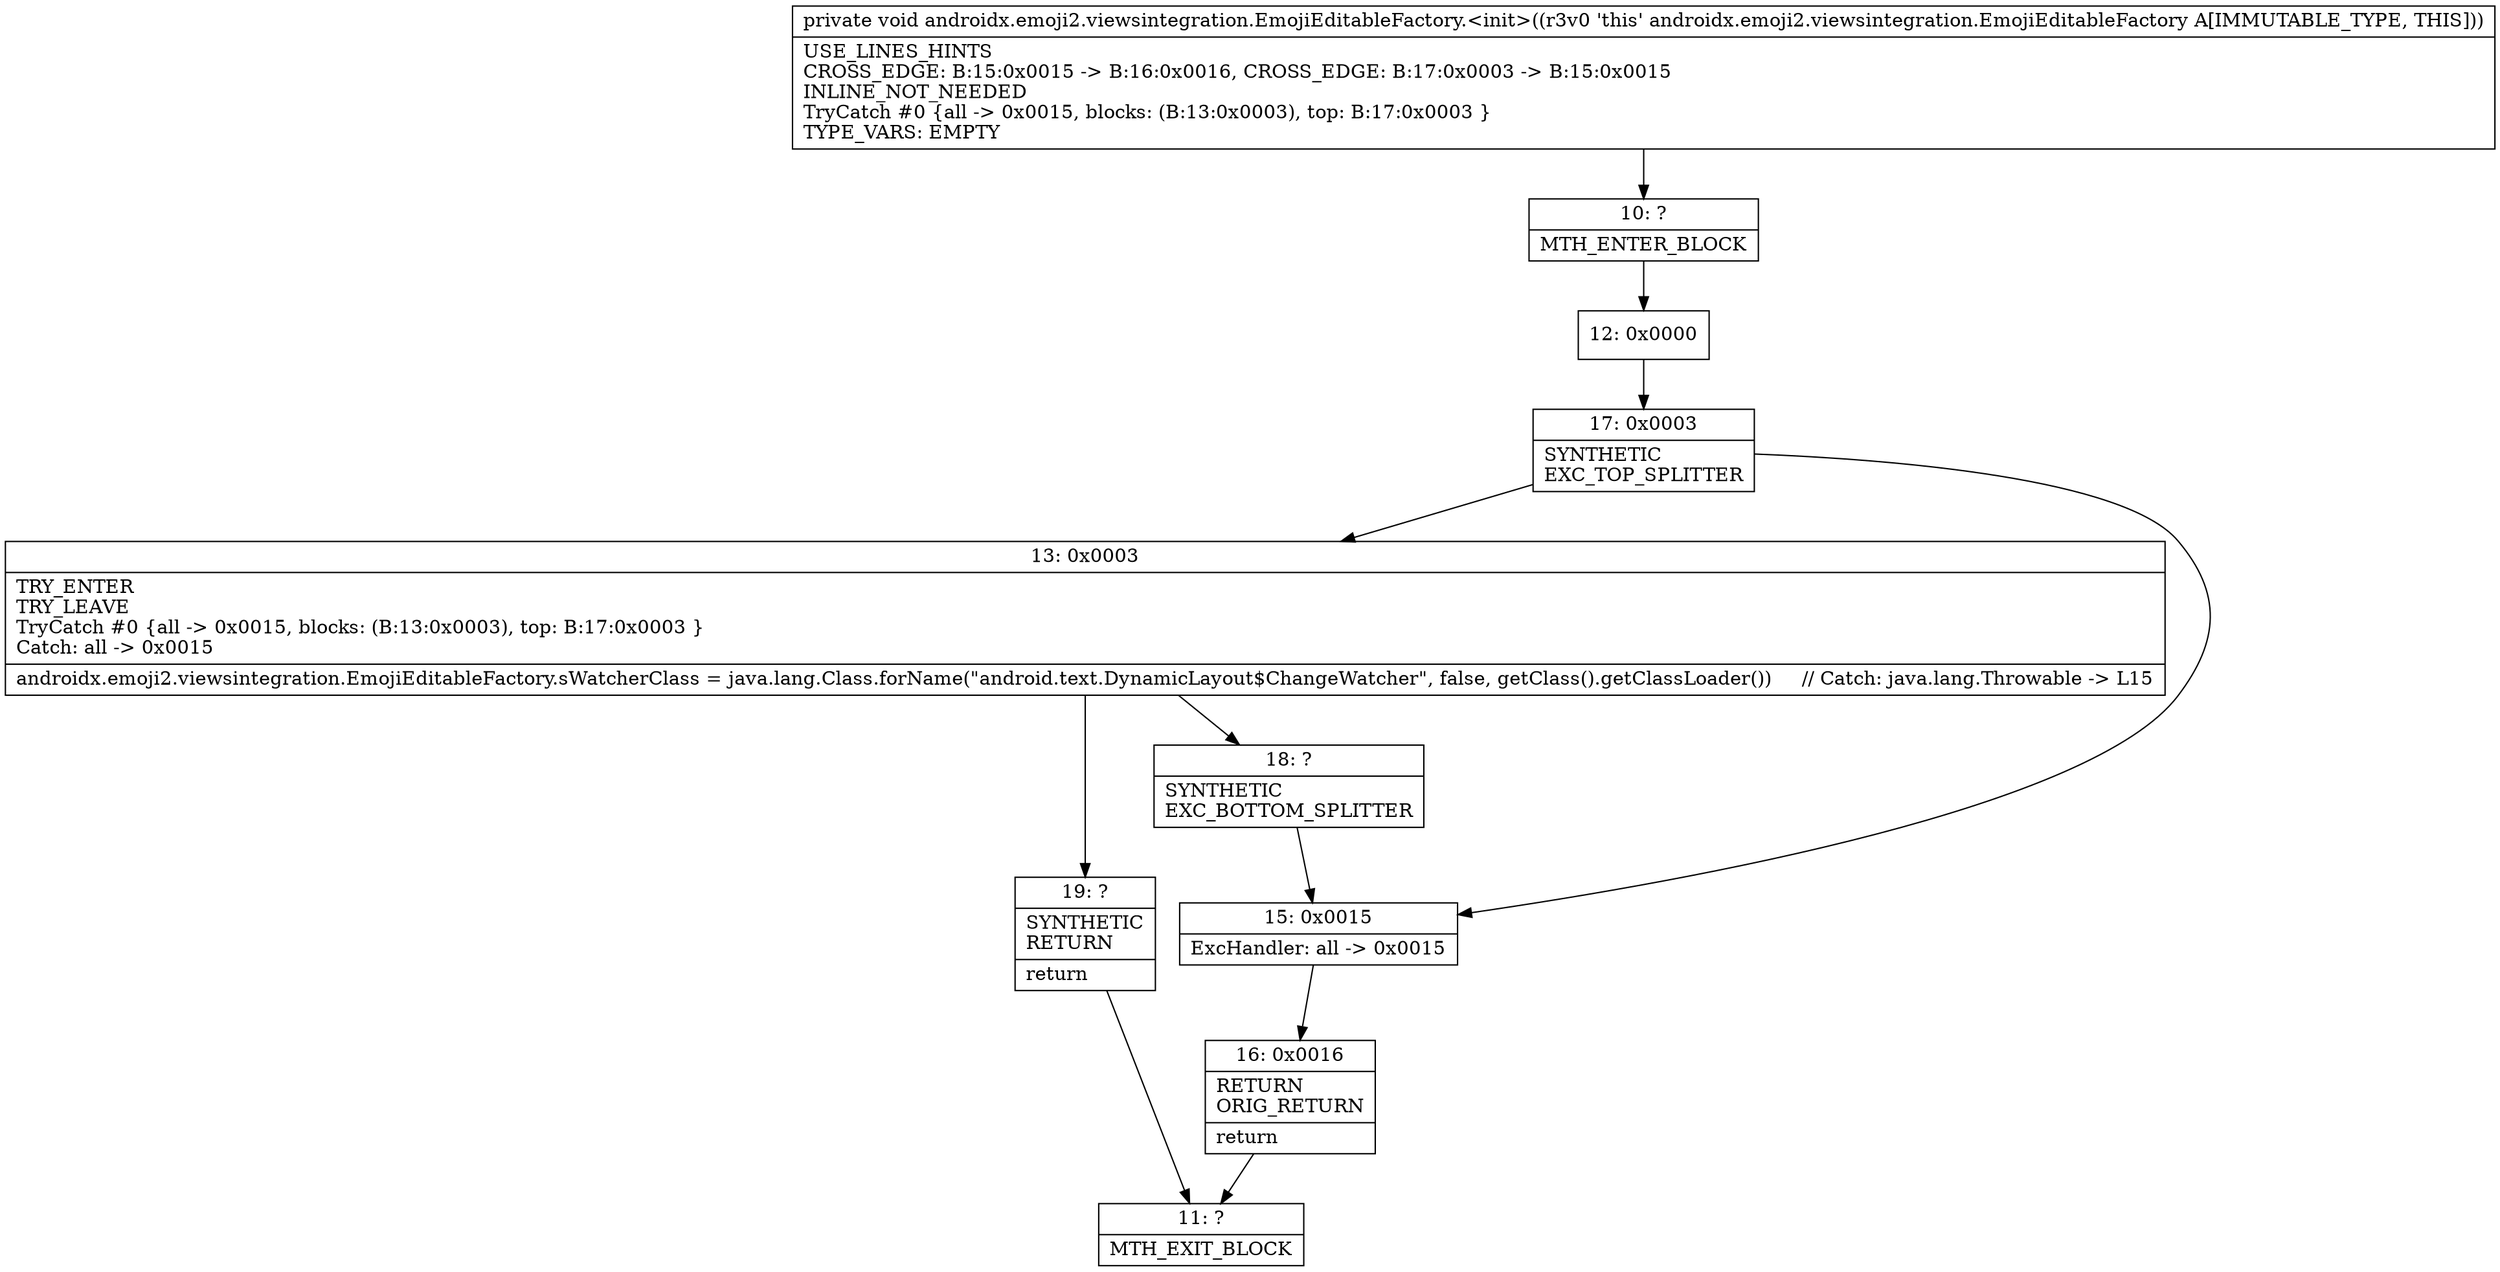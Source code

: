 digraph "CFG forandroidx.emoji2.viewsintegration.EmojiEditableFactory.\<init\>()V" {
Node_10 [shape=record,label="{10\:\ ?|MTH_ENTER_BLOCK\l}"];
Node_12 [shape=record,label="{12\:\ 0x0000}"];
Node_17 [shape=record,label="{17\:\ 0x0003|SYNTHETIC\lEXC_TOP_SPLITTER\l}"];
Node_13 [shape=record,label="{13\:\ 0x0003|TRY_ENTER\lTRY_LEAVE\lTryCatch #0 \{all \-\> 0x0015, blocks: (B:13:0x0003), top: B:17:0x0003 \}\lCatch: all \-\> 0x0015\l|androidx.emoji2.viewsintegration.EmojiEditableFactory.sWatcherClass = java.lang.Class.forName(\"android.text.DynamicLayout$ChangeWatcher\", false, getClass().getClassLoader())     \/\/ Catch: java.lang.Throwable \-\> L15\l}"];
Node_18 [shape=record,label="{18\:\ ?|SYNTHETIC\lEXC_BOTTOM_SPLITTER\l}"];
Node_19 [shape=record,label="{19\:\ ?|SYNTHETIC\lRETURN\l|return\l}"];
Node_11 [shape=record,label="{11\:\ ?|MTH_EXIT_BLOCK\l}"];
Node_15 [shape=record,label="{15\:\ 0x0015|ExcHandler: all \-\> 0x0015\l}"];
Node_16 [shape=record,label="{16\:\ 0x0016|RETURN\lORIG_RETURN\l|return\l}"];
MethodNode[shape=record,label="{private void androidx.emoji2.viewsintegration.EmojiEditableFactory.\<init\>((r3v0 'this' androidx.emoji2.viewsintegration.EmojiEditableFactory A[IMMUTABLE_TYPE, THIS]))  | USE_LINES_HINTS\lCROSS_EDGE: B:15:0x0015 \-\> B:16:0x0016, CROSS_EDGE: B:17:0x0003 \-\> B:15:0x0015\lINLINE_NOT_NEEDED\lTryCatch #0 \{all \-\> 0x0015, blocks: (B:13:0x0003), top: B:17:0x0003 \}\lTYPE_VARS: EMPTY\l}"];
MethodNode -> Node_10;Node_10 -> Node_12;
Node_12 -> Node_17;
Node_17 -> Node_13;
Node_17 -> Node_15;
Node_13 -> Node_18;
Node_13 -> Node_19;
Node_18 -> Node_15;
Node_19 -> Node_11;
Node_15 -> Node_16;
Node_16 -> Node_11;
}

